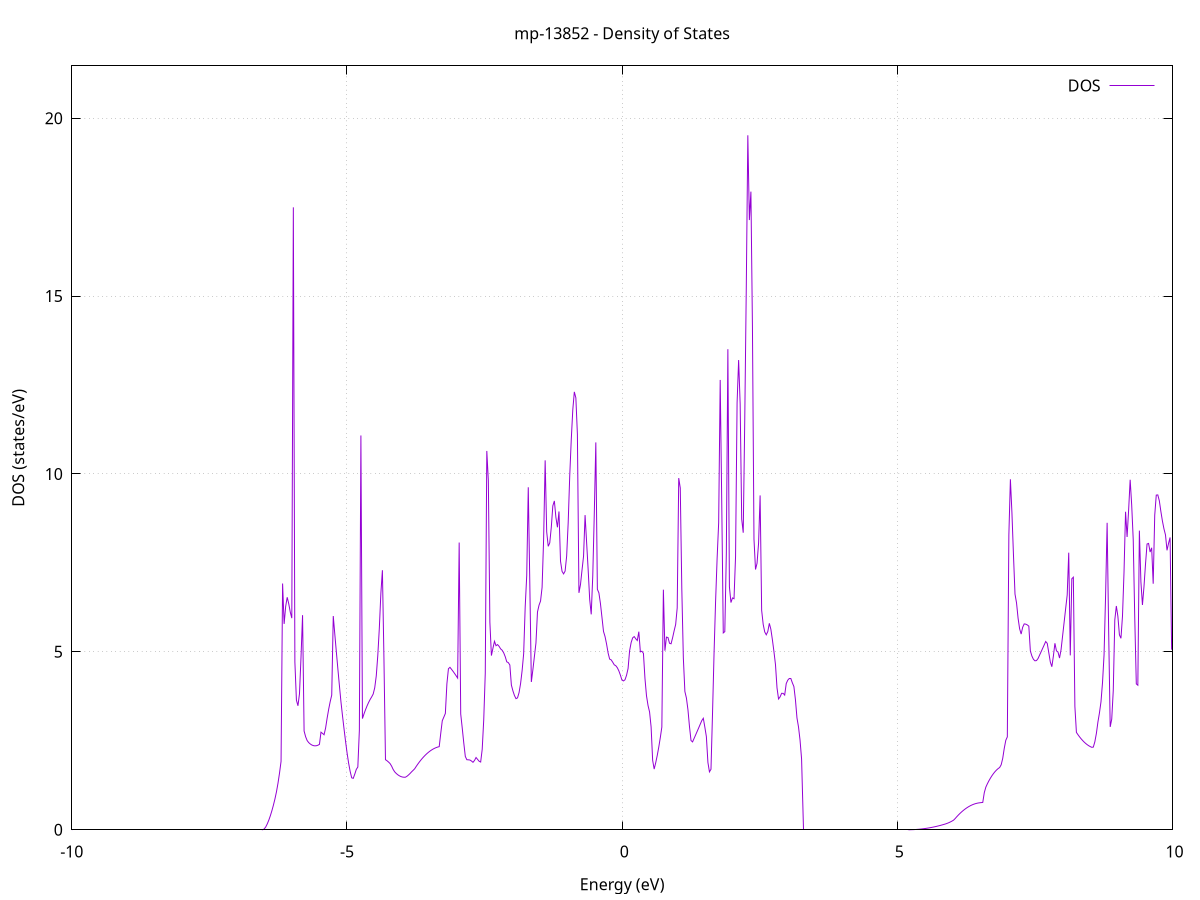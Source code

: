 set title 'mp-13852 - Density of States'
set xlabel 'Energy (eV)'
set ylabel 'DOS (states/eV)'
set grid
set xrange [-10:10]
set yrange [0:21.469]
set xzeroaxis lt -1
set terminal png size 800,600
set output 'mp-13852_dos_gnuplot.png'
plot '-' using 1:2 with lines title 'DOS'
-23.774000 0.000000
-23.746200 0.000000
-23.718300 0.000000
-23.690400 0.000000
-23.662500 0.000000
-23.634600 0.000000
-23.606700 0.000000
-23.578800 0.000000
-23.550900 0.000000
-23.523000 0.000000
-23.495100 0.000000
-23.467200 0.000000
-23.439300 0.000000
-23.411400 0.000000
-23.383500 0.000000
-23.355600 0.000000
-23.327700 0.000000
-23.299800 0.000000
-23.271900 0.000000
-23.244000 0.000000
-23.216100 0.000000
-23.188200 0.000000
-23.160300 0.000000
-23.132400 0.000000
-23.104500 0.000000
-23.076600 0.000000
-23.048700 0.000000
-23.020800 0.000000
-22.992900 0.000000
-22.965000 0.000000
-22.937100 0.000000
-22.909200 0.000000
-22.881300 0.000000
-22.853400 0.000000
-22.825500 0.000000
-22.797600 0.000000
-22.769700 0.000000
-22.741800 0.000000
-22.713900 0.000000
-22.686000 0.000000
-22.658100 0.000000
-22.630200 0.000000
-22.602300 0.000000
-22.574400 0.000000
-22.546500 0.000000
-22.518600 0.000000
-22.490700 0.000000
-22.462800 0.000000
-22.434900 0.000000
-22.407000 0.000000
-22.379100 0.000000
-22.351200 0.000000
-22.323300 0.000000
-22.295400 0.000000
-22.267500 0.000000
-22.239600 0.000000
-22.211700 0.000000
-22.183800 0.000000
-22.155900 0.000000
-22.128000 0.000000
-22.100100 0.000000
-22.072200 0.000000
-22.044300 0.000000
-22.016400 0.000000
-21.988500 0.000000
-21.960600 0.000000
-21.932700 0.000000
-21.904800 0.000000
-21.876900 0.000000
-21.849000 0.000000
-21.821100 0.000000
-21.793200 0.000000
-21.765300 0.000000
-21.737400 0.000000
-21.709500 0.000000
-21.681600 0.000000
-21.653700 0.000000
-21.625800 0.000000
-21.597900 0.000000
-21.570000 0.000000
-21.542100 0.000000
-21.514200 0.000000
-21.486300 0.000000
-21.458400 0.000000
-21.430500 0.000000
-21.402600 0.000000
-21.374700 0.000000
-21.346800 0.000000
-21.318900 0.000000
-21.291000 0.000000
-21.263100 0.000000
-21.235200 6.751300
-21.207300 500.951900
-21.179400 104.192400
-21.151500 89.628100
-21.123600 75.465500
-21.095700 196.526200
-21.067800 480.317100
-21.039900 0.000000
-21.012000 392.532400
-20.984100 351.111000
-20.956200 0.000000
-20.928300 0.000000
-20.900400 0.000000
-20.872500 0.000000
-20.844600 0.000000
-20.816700 0.000000
-20.788800 0.000000
-20.760900 0.000000
-20.733000 0.000000
-20.705100 0.000000
-20.677200 0.000000
-20.649300 0.000000
-20.621400 0.000000
-20.593500 0.000000
-20.565600 0.000000
-20.537700 0.000000
-20.509800 0.000000
-20.481900 0.000000
-20.454000 0.000000
-20.426100 0.000000
-20.398200 0.000000
-20.370300 0.000000
-20.342400 0.000000
-20.314500 0.000000
-20.286600 0.000000
-20.258800 0.000000
-20.230900 0.000000
-20.203000 0.000000
-20.175100 0.000000
-20.147200 0.000000
-20.119300 0.000000
-20.091400 0.000000
-20.063500 0.000000
-20.035600 0.000000
-20.007700 0.000000
-19.979800 0.000000
-19.951900 0.000000
-19.924000 0.000000
-19.896100 0.000000
-19.868200 0.000000
-19.840300 0.000000
-19.812400 0.000000
-19.784500 0.000000
-19.756600 0.000000
-19.728700 0.000000
-19.700800 0.000000
-19.672900 0.000000
-19.645000 0.000000
-19.617100 0.000000
-19.589200 0.000000
-19.561300 0.000000
-19.533400 0.000000
-19.505500 0.000000
-19.477600 0.000000
-19.449700 0.000000
-19.421800 0.000000
-19.393900 0.000000
-19.366000 0.000000
-19.338100 0.000000
-19.310200 0.000000
-19.282300 0.000000
-19.254400 0.000000
-19.226500 0.000000
-19.198600 0.000000
-19.170700 0.000000
-19.142800 0.000000
-19.114900 0.000000
-19.087000 0.000000
-19.059100 0.000000
-19.031200 0.000000
-19.003300 0.000000
-18.975400 0.000000
-18.947500 0.000000
-18.919600 0.000000
-18.891700 0.000000
-18.863800 0.000000
-18.835900 0.000000
-18.808000 0.000000
-18.780100 0.000000
-18.752200 0.000000
-18.724300 0.000000
-18.696400 0.000000
-18.668500 0.000000
-18.640600 0.000000
-18.612700 0.000000
-18.584800 0.000000
-18.556900 0.000000
-18.529000 0.000000
-18.501100 0.000000
-18.473200 0.000000
-18.445300 0.000000
-18.417400 0.000000
-18.389500 0.000000
-18.361600 0.000000
-18.333700 0.000000
-18.305800 0.000000
-18.277900 0.000000
-18.250000 0.000000
-18.222100 0.000000
-18.194200 0.000000
-18.166300 0.000000
-18.138400 0.000000
-18.110500 0.000000
-18.082600 0.000000
-18.054700 0.000000
-18.026800 0.000000
-17.998900 0.000000
-17.971000 0.000000
-17.943100 0.000000
-17.915200 0.000000
-17.887300 0.000000
-17.859400 0.000000
-17.831500 0.000000
-17.803600 0.000000
-17.775700 0.000000
-17.747800 0.000000
-17.719900 0.000000
-17.692000 0.000000
-17.664100 0.000000
-17.636200 0.000000
-17.608300 0.000000
-17.580400 0.000000
-17.552500 0.000000
-17.524600 0.000000
-17.496700 0.000000
-17.468800 0.000000
-17.440900 0.000000
-17.413000 0.000000
-17.385100 0.000000
-17.357200 0.000000
-17.329300 0.000000
-17.301400 0.000000
-17.273500 0.000000
-17.245600 0.000000
-17.217700 0.000000
-17.189800 0.000000
-17.161900 0.000000
-17.134000 0.000000
-17.106100 0.000000
-17.078200 0.000000
-17.050300 0.000000
-17.022400 0.000000
-16.994500 0.000000
-16.966600 0.000000
-16.938700 0.000000
-16.910800 0.000000
-16.882900 0.000000
-16.855000 0.000000
-16.827100 0.000000
-16.799200 0.000000
-16.771400 0.000000
-16.743500 0.000000
-16.715600 0.000000
-16.687700 0.000000
-16.659800 0.000000
-16.631900 0.000000
-16.604000 0.000000
-16.576100 0.000000
-16.548200 0.000000
-16.520300 0.000000
-16.492400 0.000000
-16.464500 0.000000
-16.436600 0.000000
-16.408700 0.000000
-16.380800 0.000000
-16.352900 0.000000
-16.325000 0.000000
-16.297100 0.000000
-16.269200 0.000000
-16.241300 0.000000
-16.213400 0.000000
-16.185500 0.000000
-16.157600 0.000000
-16.129700 0.000000
-16.101800 0.000000
-16.073900 0.000000
-16.046000 0.000000
-16.018100 0.000000
-15.990200 0.000000
-15.962300 0.000000
-15.934400 0.000000
-15.906500 0.000000
-15.878600 0.000000
-15.850700 0.000000
-15.822800 0.000000
-15.794900 0.000000
-15.767000 0.000000
-15.739100 0.000000
-15.711200 0.000000
-15.683300 0.000000
-15.655400 0.000000
-15.627500 0.000000
-15.599600 0.000000
-15.571700 0.000000
-15.543800 0.000000
-15.515900 0.000000
-15.488000 0.000000
-15.460100 0.000000
-15.432200 0.000000
-15.404300 0.000000
-15.376400 0.000000
-15.348500 0.000000
-15.320600 0.000000
-15.292700 0.000000
-15.264800 0.000000
-15.236900 0.000000
-15.209000 0.000000
-15.181100 0.000000
-15.153200 0.000000
-15.125300 0.000000
-15.097400 0.000000
-15.069500 0.000000
-15.041600 0.000000
-15.013700 0.000000
-14.985800 0.000000
-14.957900 0.000000
-14.930000 0.000000
-14.902100 0.000000
-14.874200 0.000000
-14.846300 0.000000
-14.818400 0.000000
-14.790500 0.000000
-14.762600 0.000000
-14.734700 0.000000
-14.706800 0.000000
-14.678900 0.000000
-14.651000 0.000000
-14.623100 0.000000
-14.595200 0.000000
-14.567300 0.000000
-14.539400 0.000000
-14.511500 0.000000
-14.483600 0.000000
-14.455700 0.000000
-14.427800 0.000000
-14.399900 0.000000
-14.372000 0.000000
-14.344100 0.000000
-14.316200 0.000000
-14.288300 0.000000
-14.260400 0.000000
-14.232500 0.000000
-14.204600 0.002000
-14.176700 0.030300
-14.148800 0.091900
-14.120900 0.186700
-14.093000 0.314800
-14.065100 0.474100
-14.037200 0.649300
-14.009300 0.837100
-13.981400 1.046200
-13.953500 1.255800
-13.925600 1.420400
-13.897700 1.540000
-13.869800 1.614500
-13.841900 1.636800
-13.814000 1.631200
-13.786100 1.617400
-13.758200 1.595400
-13.730300 1.565200
-13.702400 1.526700
-13.674500 1.480000
-13.646600 1.422500
-13.618700 1.352200
-13.590800 1.272000
-13.562900 1.236100
-13.535000 1.265900
-13.507100 1.361300
-13.479200 1.522300
-13.451300 1.749000
-13.423400 1.982600
-13.395500 2.250900
-13.367600 2.554900
-13.339700 2.868200
-13.311800 2.852900
-13.283900 2.812200
-13.256100 2.739200
-13.228200 2.633300
-13.200300 2.581100
-13.172400 2.672700
-13.144500 2.770800
-13.116600 2.875300
-13.088700 2.985700
-13.060800 3.095400
-13.032900 3.202100
-13.005000 3.304800
-12.977100 3.403400
-12.949200 3.658700
-12.921300 3.904000
-12.893400 3.965200
-12.865500 3.845400
-12.837600 3.609800
-12.809700 3.232100
-12.781800 2.931500
-12.753900 2.748000
-12.726000 2.679400
-12.698100 2.648700
-12.670200 2.617500
-12.642300 2.586000
-12.614400 2.554100
-12.586500 2.521800
-12.558600 2.489100
-12.530700 2.902600
-12.502800 3.325500
-12.474900 3.718200
-12.447000 4.070400
-12.419100 4.073500
-12.391200 4.089600
-12.363300 4.118600
-12.335400 4.152700
-12.307500 4.197100
-12.279600 4.438800
-12.251700 4.653300
-12.223800 4.837000
-12.195900 4.988200
-12.168000 5.376700
-12.140100 4.972700
-12.112200 4.575900
-12.084300 4.186500
-12.056400 3.809400
-12.028500 3.471700
-12.000600 3.229400
-11.972700 3.476300
-11.944800 3.929500
-11.916900 4.432300
-11.889000 4.954300
-11.861100 5.492700
-11.833200 6.035900
-11.805300 5.948300
-11.777400 5.983500
-11.749500 5.688700
-11.721600 5.003000
-11.693700 4.299500
-11.665800 3.787900
-11.637900 3.626400
-11.610000 3.652400
-11.582100 3.679700
-11.554200 3.703700
-11.526300 3.722600
-11.498400 3.820500
-11.470500 4.134000
-11.442600 4.410900
-11.414700 4.651100
-11.386800 4.854500
-11.358900 5.037900
-11.331000 4.396300
-11.303100 4.000600
-11.275200 7.172300
-11.247300 4.567900
-11.219400 3.991900
-11.191500 4.349200
-11.163600 4.709800
-11.135700 4.976000
-11.107800 4.979800
-11.079900 5.620200
-11.052000 6.611400
-11.024100 7.456600
-10.996200 7.105100
-10.968300 14.053800
-10.940400 3.861600
-10.912500 7.046800
-10.884600 5.567300
-10.856700 3.610500
-10.828800 3.514700
-10.800900 3.402700
-10.773000 3.274400
-10.745100 3.129800
-10.717200 3.024600
-10.689300 2.959900
-10.661400 1.193100
-10.633500 0.526000
-10.605600 9.448200
-10.577700 19.946800
-10.549800 22.503000
-10.521900 26.177000
-10.494000 23.809300
-10.466100 11.991800
-10.438200 25.374000
-10.410300 0.000000
-10.382400 0.000000
-10.354500 0.000000
-10.326600 0.000000
-10.298700 0.000000
-10.270800 0.000000
-10.242900 0.000000
-10.215000 0.000000
-10.187100 0.000000
-10.159200 0.000000
-10.131300 0.000000
-10.103400 0.000000
-10.075500 0.000000
-10.047600 0.000000
-10.019700 0.000000
-9.991800 0.000000
-9.963900 0.000000
-9.936000 0.000000
-9.908100 0.000000
-9.880200 0.000000
-9.852300 0.000000
-9.824400 0.000000
-9.796500 0.000000
-9.768700 0.000000
-9.740800 0.000000
-9.712900 0.000000
-9.685000 0.000000
-9.657100 0.000000
-9.629200 0.000000
-9.601300 0.000000
-9.573400 0.000000
-9.545500 0.000000
-9.517600 0.000000
-9.489700 0.000000
-9.461800 0.000000
-9.433900 0.000000
-9.406000 0.000000
-9.378100 0.000000
-9.350200 0.000000
-9.322300 0.000000
-9.294400 0.000000
-9.266500 0.000000
-9.238600 0.000000
-9.210700 0.000000
-9.182800 0.000000
-9.154900 0.000000
-9.127000 0.000000
-9.099100 0.000000
-9.071200 0.000000
-9.043300 0.000000
-9.015400 0.000000
-8.987500 0.000000
-8.959600 0.000000
-8.931700 0.000000
-8.903800 0.000000
-8.875900 0.000000
-8.848000 0.000000
-8.820100 0.000000
-8.792200 0.000000
-8.764300 0.000000
-8.736400 0.000000
-8.708500 0.000000
-8.680600 0.000000
-8.652700 0.000000
-8.624800 0.000000
-8.596900 0.000000
-8.569000 0.000000
-8.541100 0.000000
-8.513200 0.000000
-8.485300 0.000000
-8.457400 0.000000
-8.429500 0.000000
-8.401600 0.000000
-8.373700 0.000000
-8.345800 0.000000
-8.317900 0.000000
-8.290000 0.000000
-8.262100 0.000000
-8.234200 0.000000
-8.206300 0.000000
-8.178400 0.000000
-8.150500 0.000000
-8.122600 0.000000
-8.094700 0.000000
-8.066800 0.000000
-8.038900 0.000000
-8.011000 0.000000
-7.983100 0.000000
-7.955200 0.000000
-7.927300 0.000000
-7.899400 0.000000
-7.871500 0.000000
-7.843600 0.000000
-7.815700 0.000000
-7.787800 0.000000
-7.759900 0.000000
-7.732000 0.000000
-7.704100 0.000000
-7.676200 0.000000
-7.648300 0.000000
-7.620400 0.000000
-7.592500 0.000000
-7.564600 0.000000
-7.536700 0.000000
-7.508800 0.000000
-7.480900 0.000000
-7.453000 0.000000
-7.425100 0.000000
-7.397200 0.000000
-7.369300 0.000000
-7.341400 0.000000
-7.313500 0.000000
-7.285600 0.000000
-7.257700 0.000000
-7.229800 0.000000
-7.201900 0.000000
-7.174000 0.000000
-7.146100 0.000000
-7.118200 0.000000
-7.090300 0.000000
-7.062400 0.000000
-7.034500 0.000000
-7.006600 0.000000
-6.978700 0.000000
-6.950800 0.000000
-6.922900 0.000000
-6.895000 0.000000
-6.867100 0.000000
-6.839200 0.000000
-6.811300 0.000000
-6.783400 0.000000
-6.755500 0.000000
-6.727600 0.000000
-6.699700 0.000000
-6.671800 0.000000
-6.643900 0.000000
-6.616000 0.000000
-6.588100 0.000000
-6.560200 0.000000
-6.532300 0.000400
-6.504400 0.022400
-6.476500 0.077700
-6.448600 0.163900
-6.420700 0.269100
-6.392800 0.391800
-6.364900 0.531900
-6.337000 0.689400
-6.309100 0.864400
-6.281300 1.064800
-6.253400 1.307800
-6.225500 1.594100
-6.197600 1.923400
-6.169700 6.921200
-6.141800 5.785700
-6.113900 6.275700
-6.086000 6.534400
-6.058100 6.353300
-6.030200 6.117400
-6.002300 5.948000
-5.974400 17.492800
-5.946500 4.715500
-5.918600 3.642900
-5.890700 3.484600
-5.862800 3.822800
-5.834900 4.857000
-5.807000 6.032400
-5.779100 2.775900
-5.751200 2.614600
-5.723300 2.507100
-5.695400 2.450100
-5.667500 2.411500
-5.639600 2.383400
-5.611700 2.365800
-5.583800 2.358700
-5.555900 2.362200
-5.528000 2.376200
-5.500100 2.400400
-5.472200 2.743200
-5.444300 2.708800
-5.416400 2.670600
-5.388500 2.857200
-5.360600 3.136500
-5.332700 3.384300
-5.304800 3.600800
-5.276900 3.785800
-5.249000 6.006900
-5.221100 5.497600
-5.193200 5.002200
-5.165300 4.520600
-5.137400 4.052900
-5.109500 3.598900
-5.081600 3.208800
-5.053700 2.839900
-5.025800 2.487000
-4.997900 2.157700
-4.970000 1.873600
-4.942100 1.639800
-4.914200 1.460700
-4.886300 1.445000
-4.858400 1.562600
-4.830500 1.696600
-4.802600 1.764000
-4.774700 2.795600
-4.746800 11.081000
-4.718900 3.124600
-4.691000 3.255100
-4.663100 3.374000
-4.635200 3.481400
-4.607300 3.577100
-4.579400 3.661300
-4.551500 3.733900
-4.523600 3.814900
-4.495700 3.989700
-4.467800 4.323100
-4.439900 4.898700
-4.412000 5.666100
-4.384100 6.641400
-4.356200 7.294800
-4.328300 4.824800
-4.300400 1.969900
-4.272500 1.939900
-4.244600 1.903300
-4.216700 1.860100
-4.188800 1.789200
-4.160900 1.696500
-4.133000 1.629000
-4.105100 1.583500
-4.077200 1.546900
-4.049300 1.517900
-4.021400 1.496600
-3.993500 1.482800
-3.965600 1.476700
-3.937700 1.477600
-3.909800 1.503700
-3.881900 1.540000
-3.854000 1.581500
-3.826100 1.627900
-3.798200 1.669900
-3.770300 1.713200
-3.742400 1.779500
-3.714500 1.842000
-3.686600 1.901000
-3.658700 1.956300
-3.630800 2.008000
-3.602900 2.056000
-3.575000 2.100400
-3.547100 2.141200
-3.519200 2.178300
-3.491300 2.211800
-3.463400 2.241700
-3.435500 2.267900
-3.407600 2.290500
-3.379700 2.309400
-3.351800 2.324700
-3.323900 2.336400
-3.296000 2.709900
-3.268100 3.065000
-3.240200 3.165500
-3.212300 3.269500
-3.184400 4.102300
-3.156500 4.525300
-3.128600 4.565600
-3.100700 4.511100
-3.072800 4.453500
-3.044900 4.393000
-3.017000 4.329500
-2.989100 4.262900
-2.961200 8.072200
-2.933300 3.255100
-2.905400 2.855800
-2.877500 2.437900
-2.849600 2.060100
-2.821700 1.969100
-2.793900 1.966100
-2.766000 1.960500
-2.738100 1.933400
-2.710200 1.896100
-2.682300 1.948700
-2.654400 2.031300
-2.626500 1.978000
-2.598600 1.926000
-2.570700 1.904500
-2.542800 2.259800
-2.514900 3.092100
-2.487000 4.401500
-2.459100 10.646800
-2.431200 9.810700
-2.403300 5.832800
-2.375400 4.895600
-2.347500 5.102300
-2.319600 5.297100
-2.291700 5.173700
-2.263800 5.204700
-2.235900 5.155400
-2.208000 5.083900
-2.180100 5.045700
-2.152200 4.973000
-2.124300 4.864500
-2.096400 4.720100
-2.068500 4.698100
-2.040600 4.631600
-2.012700 4.067700
-1.984800 3.904300
-1.956900 3.774000
-1.929000 3.684900
-1.901100 3.707400
-1.873200 3.854100
-1.845300 4.110300
-1.817400 4.475200
-1.789500 4.948800
-1.761600 6.261300
-1.733700 7.146600
-1.705800 9.625500
-1.677900 6.932000
-1.650000 4.154000
-1.622100 4.496300
-1.594200 4.872700
-1.566300 5.246300
-1.538400 6.120500
-1.510500 6.310400
-1.482600 6.428800
-1.454700 6.812400
-1.426800 8.171100
-1.398900 10.383100
-1.371000 8.373500
-1.343100 7.966000
-1.315200 8.064000
-1.287300 8.503200
-1.259400 9.104400
-1.231500 9.242300
-1.203600 8.782200
-1.175700 8.501100
-1.147800 8.945900
-1.119900 7.550200
-1.092000 7.263700
-1.064100 7.191200
-1.036200 7.271400
-1.008300 7.692600
-0.980400 8.628500
-0.952500 9.939300
-0.924600 10.961100
-0.896700 11.802800
-0.868800 12.306900
-0.840900 12.138800
-0.813000 11.116300
-0.785100 6.658500
-0.757200 6.888900
-0.729300 7.295900
-0.701400 7.685200
-0.673500 8.843300
-0.645600 8.076100
-0.617700 7.314500
-0.589800 6.475100
-0.561900 6.054200
-0.534000 7.132000
-0.506100 8.883100
-0.478200 10.886500
-0.450300 6.759500
-0.422400 6.657800
-0.394500 6.360100
-0.366600 5.969700
-0.338700 5.574800
-0.310800 5.429900
-0.282900 5.218800
-0.255000 4.966700
-0.227100 4.796400
-0.199200 4.775400
-0.171300 4.709700
-0.143400 4.635900
-0.115500 4.611000
-0.087600 4.554400
-0.059700 4.466000
-0.031800 4.345800
-0.003900 4.208100
0.024000 4.183300
0.051900 4.216000
0.079800 4.342200
0.107700 4.532000
0.135600 5.032700
0.163500 5.262300
0.191400 5.394700
0.219300 5.430000
0.247200 5.368000
0.275100 5.318400
0.303000 5.567700
0.330900 5.001100
0.358800 5.018800
0.386700 4.958300
0.414600 4.253300
0.442500 3.764700
0.470400 3.492900
0.498300 3.311200
0.526200 2.890300
0.554100 1.954000
0.582000 1.705900
0.609900 1.883300
0.637800 2.090000
0.665700 2.326000
0.693500 2.591300
0.721400 2.887600
0.749300 6.748600
0.777200 5.032100
0.805100 5.415200
0.833000 5.402300
0.860900 5.241200
0.888800 5.226900
0.916700 5.395600
0.944600 5.591900
0.972500 5.771100
1.000400 6.235800
1.028300 9.884200
1.056200 9.607100
1.084100 6.768500
1.112000 4.829400
1.139900 3.886800
1.167800 3.702500
1.195700 3.373100
1.223600 2.898700
1.251500 2.508500
1.279400 2.469600
1.307300 2.567500
1.335200 2.665900
1.363100 2.765100
1.391000 2.865100
1.418900 2.966000
1.446800 3.067700
1.474700 3.133300
1.502600 2.885200
1.530500 2.617100
1.558400 1.892600
1.586300 1.627500
1.614200 1.700600
1.642100 3.266400
1.670000 4.964300
1.697900 6.419400
1.725800 7.631500
1.753700 8.626100
1.781600 12.641700
1.809500 9.216600
1.837400 5.532500
1.865300 5.568400
1.893200 7.768200
1.921100 13.506000
1.949000 6.829600
1.976900 6.385700
2.004800 6.515300
2.032700 6.494400
2.060600 7.678700
2.088500 11.997900
2.116400 13.201300
2.144300 11.967400
2.172200 8.730500
2.200100 8.348400
2.228000 11.544100
2.255900 15.272700
2.283800 19.517700
2.311700 17.136100
2.339600 17.935700
2.367500 14.126600
2.395400 8.170600
2.423300 7.315000
2.451200 7.490600
2.479100 8.056600
2.507000 9.396300
2.534900 6.167400
2.562800 5.774200
2.590700 5.561200
2.618600 5.479600
2.646500 5.570700
2.674400 5.802700
2.702300 5.635100
2.730200 5.339500
2.758100 5.009300
2.786000 4.644300
2.813900 3.989800
2.841800 3.676600
2.869700 3.733800
2.897600 3.834700
2.925500 3.834300
2.953400 3.785800
2.981300 4.108200
3.009200 4.204500
3.037100 4.252200
3.065000 4.251600
3.092900 4.129800
3.120800 4.024600
3.148700 3.655900
3.176600 3.144200
3.204500 2.888900
3.232400 2.519000
3.260300 1.992100
3.288200 0.000000
3.316100 0.000000
3.344000 0.000000
3.371900 0.000000
3.399800 0.000000
3.427700 0.000000
3.455600 0.000000
3.483500 0.000000
3.511400 0.000000
3.539300 0.000000
3.567200 0.000000
3.595100 0.000000
3.623000 0.000000
3.650900 0.000000
3.678800 0.000000
3.706700 0.000000
3.734600 0.000000
3.762500 0.000000
3.790400 0.000000
3.818300 0.000000
3.846200 0.000000
3.874100 0.000000
3.902000 0.000000
3.929900 0.000000
3.957800 0.000000
3.985700 0.000000
4.013600 0.000000
4.041500 0.000000
4.069400 0.000000
4.097300 0.000000
4.125200 0.000000
4.153100 0.000000
4.180900 0.000000
4.208800 0.000000
4.236700 0.000000
4.264600 0.000000
4.292500 0.000000
4.320400 0.000000
4.348300 0.000000
4.376200 0.000000
4.404100 0.000000
4.432000 0.000000
4.459900 0.000000
4.487800 0.000000
4.515700 0.000000
4.543600 0.000000
4.571500 0.000000
4.599400 0.000000
4.627300 0.000000
4.655200 0.000000
4.683100 0.000000
4.711000 0.000000
4.738900 0.000000
4.766800 0.000000
4.794700 0.000000
4.822600 0.000000
4.850500 0.000000
4.878400 0.000000
4.906300 0.000000
4.934200 0.000000
4.962100 0.000000
4.990000 0.000000
5.017900 0.000000
5.045800 0.000000
5.073700 0.000000
5.101600 0.000000
5.129500 0.000000
5.157400 0.000000
5.185300 0.000000
5.213200 0.000300
5.241100 0.001200
5.269000 0.002600
5.296900 0.004500
5.324800 0.007000
5.352700 0.010000
5.380600 0.013500
5.408500 0.017600
5.436400 0.022100
5.464300 0.027300
5.492200 0.032900
5.520100 0.039100
5.548000 0.045800
5.575900 0.053000
5.603800 0.060800
5.631700 0.069100
5.659600 0.077900
5.687500 0.087300
5.715400 0.097200
5.743300 0.107600
5.771200 0.118500
5.799100 0.130000
5.827000 0.142000
5.854900 0.154600
5.882800 0.168000
5.910700 0.183600
5.938600 0.201700
5.966500 0.222200
5.994400 0.245200
6.022300 0.270500
6.050200 0.313700
6.078100 0.363000
6.106000 0.409400
6.133900 0.453000
6.161800 0.493700
6.189700 0.531500
6.217600 0.566500
6.245500 0.598600
6.273400 0.627800
6.301300 0.654200
6.329200 0.677700
6.357100 0.698400
6.385000 0.716100
6.412900 0.731100
6.440800 0.743100
6.468700 0.752300
6.496600 0.758600
6.524500 0.764000
6.552400 0.768600
6.580300 1.043400
6.608200 1.197500
6.636100 1.291900
6.664000 1.376600
6.691900 1.452200
6.719800 1.520400
6.747700 1.581100
6.775600 1.634500
6.803500 1.680500
6.831400 1.719200
6.859300 1.750500
6.887200 1.827400
6.915100 2.006200
6.943000 2.287000
6.970900 2.514200
6.998800 2.610500
7.026700 8.285200
7.054600 9.849900
7.082500 8.909600
7.110400 7.722800
7.138300 6.623900
7.166200 6.374400
7.194100 5.947800
7.222000 5.650100
7.249900 5.500500
7.277800 5.691900
7.305700 5.786200
7.333600 5.778800
7.361500 5.757300
7.389400 5.723100
7.417300 5.025200
7.445200 4.883300
7.473100 4.791000
7.501000 4.748500
7.528900 4.755700
7.556800 4.812600
7.584700 4.907700
7.612600 5.002600
7.640500 5.098200
7.668300 5.194400
7.696200 5.291100
7.724100 5.239000
7.752000 4.979100
7.779900 4.715100
7.807800 4.582500
7.835700 4.881600
7.863600 5.241000
7.891500 5.028300
7.919400 4.995400
7.947300 4.826000
7.975200 5.061700
8.003100 5.446300
8.031000 5.833000
8.058900 6.217900
8.086800 6.600800
8.114700 7.788000
8.142600 4.901200
8.170500 7.054300
8.198400 7.098700
8.226300 3.467300
8.254200 2.736600
8.282100 2.672900
8.310000 2.614100
8.337900 2.560200
8.365800 2.511000
8.393700 2.466700
8.421600 2.427300
8.449500 2.392600
8.477400 2.362800
8.505300 2.337800
8.533200 2.317600
8.561100 2.323400
8.589000 2.472800
8.616900 2.707300
8.644800 3.026900
8.672700 3.284000
8.700600 3.596200
8.728500 4.140400
8.756400 4.918300
8.784300 6.586500
8.812200 8.626900
8.840100 5.581200
8.868000 2.891000
8.895900 3.108800
8.923800 3.913600
8.951700 5.896900
8.979600 6.288800
9.007500 6.000200
9.035400 5.479000
9.063300 5.381100
9.091200 6.002100
9.119100 7.241000
9.147000 8.937500
9.174900 8.228700
9.202800 8.985100
9.230700 9.837700
9.258600 9.126200
9.286500 8.153800
9.314400 5.937400
9.342300 4.100400
9.370200 4.062900
9.398100 8.408100
9.426000 6.967100
9.453900 6.318600
9.481800 6.830500
9.509700 7.468400
9.537600 8.031600
9.565500 8.047100
9.593400 7.805700
9.621300 7.925700
9.649200 6.914600
9.677100 8.839600
9.705000 9.405800
9.732900 9.411300
9.760800 9.245600
9.788700 8.948000
9.816600 8.680300
9.844500 8.460300
9.872400 8.288100
9.900300 7.853800
9.928200 8.050900
9.956100 8.215100
9.984000 5.077700
10.011900 5.039400
10.039800 3.989500
10.067700 13.447900
10.095600 6.102600
10.123500 5.900600
10.151400 10.443400
10.179300 10.349600
10.207200 9.802600
10.235100 8.989300
10.263000 7.437200
10.290900 6.919100
10.318800 7.202200
10.346700 7.419100
10.374600 6.763900
10.402500 11.269300
10.430400 6.826400
10.458300 5.914500
10.486200 5.480200
10.514100 5.207300
10.542000 5.044300
10.569900 4.513800
10.597800 4.302600
10.625700 4.754300
10.653600 5.385700
10.681500 6.143400
10.709400 7.422700
10.737300 8.502000
10.765200 9.381400
10.793100 10.412600
10.821000 10.086100
10.848900 9.302300
10.876800 7.396600
10.904700 5.913700
10.932600 3.876500
10.960500 3.120300
10.988400 3.201600
11.016300 3.313300
11.044200 3.438500
11.072100 3.517600
11.100000 3.574700
11.127900 3.845600
11.155800 4.788500
11.183600 6.398700
11.211500 8.382500
11.239400 6.625500
11.267300 4.313300
11.295200 3.934500
11.323100 3.769700
11.351000 3.579300
11.378900 3.345200
11.406800 3.067500
11.434700 3.065000
11.462600 3.924300
11.490500 4.938400
11.518400 6.038800
11.546300 6.527200
11.574200 6.724700
11.602100 6.901700
11.630000 6.499000
11.657900 8.116000
11.685800 9.021900
11.713700 9.133800
11.741600 9.020100
11.769500 8.822900
11.797400 8.864000
11.825300 9.562800
11.853200 10.376900
11.881100 10.681400
11.909000 7.274300
11.936900 7.186000
11.964800 7.128000
11.992700 7.109000
12.020600 8.991500
12.048500 9.807900
12.076400 10.219900
12.104300 10.163600
12.132200 9.778600
12.160100 8.875600
12.188000 9.450600
12.215900 8.377700
12.243800 7.902000
12.271700 9.577600
12.299600 9.283900
12.327500 9.100600
12.355400 8.975800
12.383300 8.579200
12.411200 7.662900
12.439100 6.994700
12.467000 6.652900
12.494900 6.645200
12.522800 6.963900
12.550700 7.376200
12.578600 7.901000
12.606500 5.203900
12.634400 5.300900
12.662300 5.357300
12.690200 7.257100
12.718100 6.450400
12.746000 6.153700
12.773900 6.346000
12.801800 5.797000
12.829700 5.490500
12.857600 5.305100
12.885500 5.279200
12.913400 5.569000
12.941300 5.660900
12.969200 5.799200
12.997100 5.982100
13.025000 6.213900
13.052900 7.363500
13.080800 8.959600
13.108700 10.137500
13.136600 9.639000
13.164500 14.417800
13.192400 9.928600
13.220300 6.725500
13.248200 5.088400
13.276100 5.686900
13.304000 7.433100
13.331900 7.374900
13.359800 8.228900
13.387700 5.107700
13.415600 5.066000
13.443500 5.238000
13.471400 10.118300
13.499300 6.491800
13.527200 6.561200
13.555100 6.587300
13.583000 6.570100
13.610900 6.994700
13.638800 6.690700
13.666700 6.706200
13.694600 6.691400
13.722500 6.570200
13.750400 8.652300
13.778300 7.135400
13.806200 6.009200
13.834100 6.066900
13.862000 7.449900
13.889900 9.437900
13.917800 19.426400
13.945700 7.830400
13.973600 7.248500
14.001500 6.717600
14.029400 6.236500
14.057300 5.792900
14.085200 8.079700
14.113100 6.208400
14.141000 4.597400
14.168900 3.213500
14.196800 2.802700
14.224700 2.585800
14.252600 2.308200
14.280500 1.506700
14.308400 1.005900
14.336300 0.786400
14.364200 0.738300
14.392100 0.956400
14.420000 1.442000
14.447900 2.350100
14.475800 3.360500
14.503700 3.918100
14.531600 4.050800
14.559500 4.197100
14.587400 4.198200
14.615300 4.037600
14.643200 3.892500
14.671000 3.763000
14.698900 3.707300
14.726800 3.887800
14.754700 4.055800
14.782600 4.211200
14.810500 4.354100
14.838400 5.597700
14.866300 8.120900
14.894200 6.449300
14.922100 5.747400
14.950000 5.148300
14.977900 4.630400
15.005800 7.749100
15.033700 5.261600
15.061600 4.885500
15.089500 4.766200
15.117400 6.339700
15.145300 6.039200
15.173200 6.261400
15.201100 9.060900
15.229000 8.931100
15.256900 8.584600
15.284800 8.061600
15.312700 7.269400
15.340600 5.260500
15.368500 3.829400
15.396400 3.027000
15.424300 2.585500
15.452200 2.384900
15.480100 2.393800
15.508000 2.626700
15.535900 3.000200
15.563800 3.331000
15.591700 3.671200
15.619600 4.020700
15.647500 4.379400
15.675400 4.511000
15.703300 4.500900
15.731200 4.671300
15.759100 4.871900
15.787000 5.364600
15.814900 6.332500
15.842800 5.085900
15.870700 4.811500
15.898600 5.288600
15.926500 5.683700
15.954400 5.694600
15.982300 5.710700
16.010200 5.746600
16.038100 5.791600
16.066000 5.834200
16.093900 6.169700
16.121800 8.174800
16.149700 7.337200
16.177600 6.633700
16.205500 5.982700
16.233400 6.511000
16.261300 3.242400
16.289200 3.729500
16.317100 4.038100
16.345000 4.738800
16.372900 5.877500
16.400800 15.970400
16.428700 6.309200
16.456600 6.460100
16.484500 6.221400
16.512400 5.961700
16.540300 5.532000
16.568200 5.113700
16.596100 4.785300
16.624000 4.511700
16.651900 5.695200
16.679800 7.270200
16.707700 4.259700
16.735600 3.543600
16.763500 3.529100
16.791400 3.525200
16.819300 3.524800
16.847200 3.528200
16.875100 3.535100
16.903000 3.541000
16.930900 3.487200
16.958800 3.355200
16.986700 3.105800
17.014600 4.397600
17.042500 5.428300
17.070400 6.671200
17.098300 6.437400
17.126200 5.989700
17.154100 5.592000
17.182000 6.219900
17.209900 7.471700
17.237800 7.385700
17.265700 7.578900
17.293600 6.802100
17.321500 6.536000
17.349400 7.699700
17.377300 12.593900
17.405200 15.264500
17.433100 4.683600
17.461000 4.223900
17.488900 3.809900
17.516800 3.441400
17.544700 3.267700
17.572600 3.217600
17.600500 3.250500
17.628400 3.324100
17.656300 3.341000
17.684200 3.575000
17.712100 4.598000
17.740000 6.094800
17.767900 7.741700
17.795800 10.253300
17.823700 11.210700
17.851600 15.520200
17.879500 8.437600
17.907400 7.285100
17.935300 7.872600
17.963200 9.250900
17.991100 9.954600
18.019000 5.472500
18.046900 5.485800
18.074800 5.437500
18.102700 5.464900
18.130600 5.649900
18.158400 10.173000
18.186300 7.355900
18.214200 10.760200
18.242100 11.139800
18.270000 10.351400
18.297900 9.018900
18.325800 7.133400
18.353700 5.688100
18.381600 4.565400
18.409500 3.955600
18.437400 3.718600
18.465300 3.768100
18.493200 3.587100
18.521100 3.321100
18.549000 3.121800
18.576900 3.144900
18.604800 3.207300
18.632700 3.309000
18.660600 3.454100
18.688500 3.195000
18.716400 3.055900
18.744300 3.095200
18.772200 1.764900
18.800100 1.857700
18.828000 2.070700
18.855900 2.498300
18.883800 3.173700
18.911700 3.642300
18.939600 3.769800
18.967500 3.702200
18.995400 3.640000
19.023300 3.754900
19.051200 3.730200
19.079100 3.810800
19.107000 3.873700
19.134900 3.918800
19.162800 3.850100
19.190700 3.634000
19.218600 3.418700
19.246500 3.568200
19.274400 3.890000
19.302300 3.601200
19.330200 4.035900
19.358100 4.519300
19.386000 5.048700
19.413900 6.082700
19.441800 7.232200
19.469700 8.532800
19.497600 10.269300
19.525500 10.881300
19.553400 8.052700
19.581300 7.027600
19.609200 6.185100
19.637100 5.908500
19.665000 5.664100
19.692900 5.452100
19.720800 5.272400
19.748700 5.125200
19.776600 5.130000
19.804500 4.915600
19.832400 3.506400
19.860300 2.670000
19.888200 2.567700
19.916100 2.703600
19.944000 2.948600
19.971900 3.181500
19.999800 3.334200
20.027700 3.496900
20.055600 3.669600
20.083500 3.852300
20.111400 6.321300
20.139300 7.390900
20.167200 8.044100
20.195100 8.413800
20.223000 4.755300
20.250900 4.310100
20.278800 4.013500
20.306700 3.865700
20.334600 4.333900
20.362500 4.717800
20.390400 5.055100
20.418300 5.618300
20.446200 6.776800
20.474100 8.535400
20.502000 8.751200
20.529900 9.556600
20.557800 11.928900
20.585700 12.768400
20.613600 8.018600
20.641500 5.200900
20.669400 5.657300
20.697300 6.650900
20.725200 7.841500
20.753100 7.964800
20.781000 7.973500
20.808900 9.558800
20.836800 7.793400
20.864700 5.844300
20.892600 3.648900
20.920500 2.680800
20.948400 2.405300
20.976300 5.597400
21.004200 2.987800
21.032100 1.387000
21.060000 1.198300
21.087900 1.124000
21.115800 1.383800
21.143700 1.787400
21.171600 2.272800
21.199500 2.840000
21.227400 3.489000
21.255300 3.263300
21.283200 2.983800
21.311100 2.875100
21.339000 3.545100
21.366900 4.286300
21.394800 4.479800
21.422700 4.317700
21.450600 4.026000
21.478500 3.751600
21.506400 3.560200
21.534300 3.451900
21.562200 4.463200
21.590100 6.162200
21.618000 7.496600
21.645800 7.303000
21.673700 6.656800
21.701600 6.108800
21.729500 5.659100
21.757400 5.307600
21.785300 5.045400
21.813200 4.825200
21.841100 6.427700
21.869000 5.886700
21.896900 5.386300
21.924800 5.636500
21.952700 10.492200
21.980600 12.973500
22.008500 7.416900
22.036400 9.128800
22.064300 7.383200
22.092200 5.285700
22.120100 4.781700
22.148000 4.882100
22.175900 4.775100
22.203800 4.897700
22.231700 4.963200
22.259600 4.971500
22.287500 4.922700
22.315400 4.817600
22.343300 4.657400
22.371200 4.451600
22.399100 4.264300
22.427000 4.094100
22.454900 3.940900
22.482800 3.906200
22.510700 6.775000
22.538600 5.102000
22.566500 5.231700
22.594400 6.027300
22.622300 16.116000
22.650200 6.140000
22.678100 5.634100
22.706000 5.574400
22.733900 6.908100
22.761800 7.644500
22.789700 7.567600
22.817600 7.096000
22.845500 6.078500
22.873400 3.777200
22.901300 4.102200
22.929200 4.463800
22.957100 4.869400
22.985000 5.319000
23.012900 5.812500
23.040800 5.720900
23.068700 5.180600
23.096600 4.567700
23.124500 4.591000
23.152400 3.779600
23.180300 3.940800
23.208200 4.103600
23.236100 4.272800
23.264000 4.472700
23.291900 4.806700
23.319800 4.912200
23.347700 4.555700
23.375600 4.427100
23.403500 4.312600
23.431400 4.234200
23.459300 4.328300
23.487200 5.242900
23.515100 5.071600
23.543000 4.896500
23.570900 4.794100
23.598800 5.124700
23.626700 5.520000
23.654600 6.688300
23.682500 7.387800
23.710400 7.855700
23.738300 8.059800
23.766200 8.964700
23.794100 7.699500
23.822000 6.593100
23.849900 6.106200
23.877800 2.842800
23.905700 2.813400
23.933600 2.956800
23.961500 3.253300
23.989400 3.666000
24.017300 4.395600
24.045200 6.007900
24.073100 9.889500
24.101000 21.077700
24.128900 7.745800
24.156800 7.532300
24.184700 7.824000
24.212600 7.658600
24.240500 5.831600
24.268400 5.631100
24.296300 5.484100
24.324200 5.545000
24.352100 4.558000
24.380000 4.612200
24.407900 4.850700
24.435800 5.209700
24.463700 5.669200
24.491600 6.229200
24.519500 6.511900
24.547400 7.061100
24.575300 7.098900
24.603200 7.002000
24.631100 6.690100
24.659000 6.149900
24.686900 5.959900
24.714800 6.056200
24.742700 5.166100
24.770600 4.771800
24.798500 5.084400
24.826400 5.418000
24.854300 5.771500
24.882200 5.984800
24.910100 5.718000
24.938000 5.615400
24.965900 5.664400
24.993800 5.841600
25.021700 6.840200
25.049600 5.360900
25.077500 4.317700
25.105400 4.085700
25.133200 4.145800
25.161100 4.270100
25.189000 4.472100
25.216900 4.660900
25.244800 4.851100
25.272700 5.094900
25.300600 5.392300
25.328500 5.754800
25.356400 6.212100
25.384300 7.224000
25.412200 8.351900
25.440100 7.698100
25.468000 6.470000
25.495900 7.251200
25.523800 7.480000
25.551700 6.581000
25.579600 5.843900
25.607500 5.045800
25.635400 5.102600
25.663300 6.165100
25.691200 7.165000
25.719100 7.797000
25.747000 7.861600
25.774900 7.501600
25.802800 6.509200
25.830700 7.390100
25.858600 8.751100
25.886500 15.318600
25.914400 10.580500
25.942300 9.566500
25.970200 7.468600
25.998100 5.055400
26.026000 5.359500
26.053900 5.877700
26.081800 7.452500
26.109700 9.127400
26.137600 7.655800
26.165500 8.526800
26.193400 7.879500
26.221300 7.240500
26.249200 6.713100
26.277100 6.337000
26.305000 7.521200
26.332900 7.371900
26.360800 7.450100
26.388700 7.491900
26.416600 7.412700
26.444500 7.189900
26.472400 6.956400
26.500300 6.694400
26.528200 6.330400
26.556100 5.739700
26.584000 5.539400
26.611900 5.886800
26.639800 6.001000
26.667700 6.107300
26.695600 6.226600
26.723500 6.358900
26.751400 6.504000
26.779300 6.418700
26.807200 6.142500
26.835100 5.804600
26.863000 5.571100
26.890900 34.313300
26.918800 7.584600
26.946700 7.350100
26.974600 7.224600
27.002500 7.001300
27.030400 7.160500
27.058300 6.665400
27.086200 6.368300
27.114100 6.047500
27.142000 5.731500
27.169900 5.602300
27.197800 5.542200
27.225700 5.590800
27.253600 5.567500
27.281500 5.472300
27.309400 5.322900
27.337300 5.222600
27.365200 5.128700
27.393100 5.093100
27.421000 5.149200
27.448900 5.063300
27.476800 3.993300
27.504700 4.016400
27.532600 4.138900
27.560500 4.277400
27.588400 4.742500
27.616300 5.297000
27.644200 5.823900
27.672100 6.176000
27.700000 6.538200
27.727900 6.996400
27.755800 7.764200
27.783700 17.009100
27.811600 11.529900
27.839500 6.985900
27.867400 5.924900
27.895300 6.127100
27.923200 6.308800
27.951100 6.193500
27.979000 6.154000
28.006900 6.053800
28.034800 5.886600
28.062700 4.673500
28.090600 4.561200
28.118500 4.295300
28.146400 4.197100
28.174300 4.268300
28.202200 4.410400
28.230100 4.534500
28.258000 4.640300
28.285900 4.727900
28.313800 4.798000
28.341700 4.855500
28.369600 4.953200
28.397500 5.118100
28.425400 5.346100
28.453300 5.402800
28.481200 5.533100
28.509100 6.019100
28.537000 6.222200
28.564900 5.205300
28.592800 4.509600
28.620600 3.973300
28.648500 3.519500
28.676400 3.132600
28.704300 2.821600
28.732200 2.633100
28.760100 2.587600
28.788000 10.828200
28.815900 8.521600
28.843800 7.382400
28.871700 7.483400
28.899600 7.427400
28.927500 7.013000
28.955400 7.605300
28.983300 4.832300
29.011200 2.820400
29.039100 1.831500
29.067000 1.645100
29.094900 1.821800
29.122800 2.115200
29.150700 3.513400
29.178600 5.601500
29.206500 3.619700
29.234400 2.378500
29.262300 2.204000
29.290200 2.001600
29.318100 1.756000
29.346000 1.466100
29.373900 1.132100
29.401800 0.763900
29.429700 0.410000
29.457600 0.112100
29.485500 0.000800
29.513400 0.000000
29.541300 0.000000
29.569200 0.000000
29.597100 0.000000
29.625000 0.000000
29.652900 0.000000
29.680800 0.000000
29.708700 0.000000
29.736600 0.000000
29.764500 0.000000
29.792400 0.000000
29.820300 0.000000
29.848200 0.000000
29.876100 0.000000
29.904000 0.000000
29.931900 0.000000
29.959800 0.000000
29.987700 0.000000
30.015600 0.000000
30.043500 0.000000
30.071400 0.000000
30.099300 0.000000
30.127200 0.000000
30.155100 0.000000
30.183000 0.000000
30.210900 0.000000
30.238800 0.000000
30.266700 0.000000
30.294600 0.000000
30.322500 0.000000
30.350400 0.000000
30.378300 0.000000
30.406200 0.000000
30.434100 0.000000
30.462000 0.000000
30.489900 0.000000
30.517800 0.000000
30.545700 0.000000
30.573600 0.000000
30.601500 0.000000
30.629400 0.000000
30.657300 0.000000
30.685200 0.000000
30.713100 0.000000
30.741000 0.000000
30.768900 0.000000
30.796800 0.000000
30.824700 0.000000
30.852600 0.000000
30.880500 0.000000
30.908400 0.000000
30.936300 0.000000
30.964200 0.000000
30.992100 0.000000
31.020000 0.000000
31.047900 0.000000
31.075800 0.000000
31.103700 0.000000
31.131600 0.000000
31.159500 0.000000
31.187400 0.000000
31.215300 0.000000
31.243200 0.000000
31.271100 0.000000
31.299000 0.000000
31.326900 0.000000
31.354800 0.000000
31.382700 0.000000
31.410600 0.000000
31.438500 0.000000
31.466400 0.000000
31.494300 0.000000
31.522200 0.000000
31.550100 0.000000
31.578000 0.000000
31.605900 0.000000
31.633800 0.000000
31.661700 0.000000
31.689600 0.000000
31.717500 0.000000
31.745400 0.000000
31.773300 0.000000
31.801200 0.000000
31.829100 0.000000
31.857000 0.000000
31.884900 0.000000
31.912800 0.000000
31.940700 0.000000
31.968600 0.000000
31.996500 0.000000
32.024400 0.000000
e
